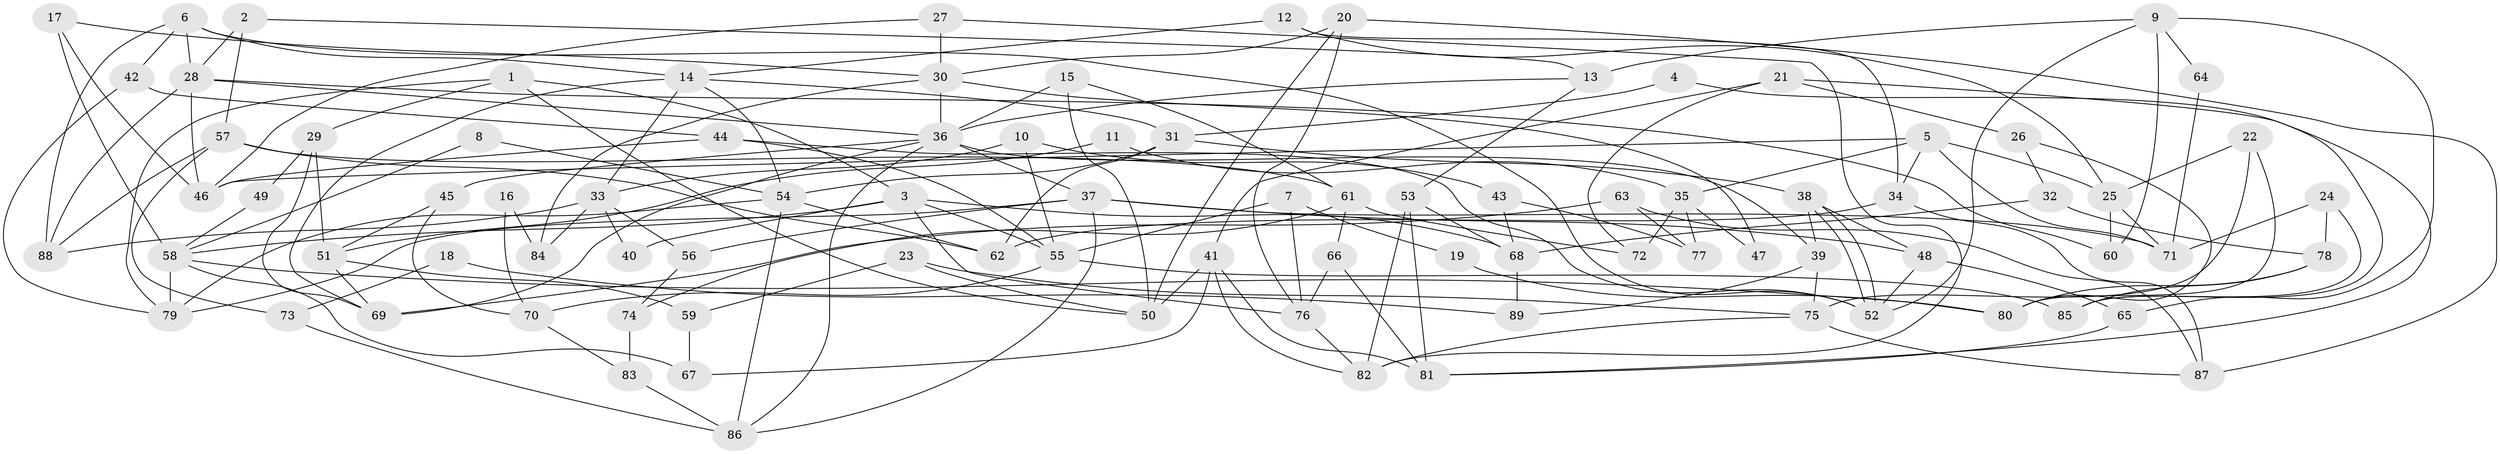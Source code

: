 // coarse degree distribution, {3: 0.1935483870967742, 6: 0.14516129032258066, 4: 0.25806451612903225, 7: 0.08064516129032258, 2: 0.11290322580645161, 12: 0.016129032258064516, 5: 0.14516129032258066, 8: 0.03225806451612903, 10: 0.016129032258064516}
// Generated by graph-tools (version 1.1) at 2025/37/03/04/25 23:37:05]
// undirected, 89 vertices, 178 edges
graph export_dot {
  node [color=gray90,style=filled];
  1;
  2;
  3;
  4;
  5;
  6;
  7;
  8;
  9;
  10;
  11;
  12;
  13;
  14;
  15;
  16;
  17;
  18;
  19;
  20;
  21;
  22;
  23;
  24;
  25;
  26;
  27;
  28;
  29;
  30;
  31;
  32;
  33;
  34;
  35;
  36;
  37;
  38;
  39;
  40;
  41;
  42;
  43;
  44;
  45;
  46;
  47;
  48;
  49;
  50;
  51;
  52;
  53;
  54;
  55;
  56;
  57;
  58;
  59;
  60;
  61;
  62;
  63;
  64;
  65;
  66;
  67;
  68;
  69;
  70;
  71;
  72;
  73;
  74;
  75;
  76;
  77;
  78;
  79;
  80;
  81;
  82;
  83;
  84;
  85;
  86;
  87;
  88;
  89;
  1 -- 50;
  1 -- 79;
  1 -- 3;
  1 -- 29;
  2 -- 57;
  2 -- 28;
  2 -- 13;
  3 -- 68;
  3 -- 40;
  3 -- 55;
  3 -- 58;
  3 -- 76;
  4 -- 81;
  4 -- 31;
  5 -- 46;
  5 -- 34;
  5 -- 25;
  5 -- 35;
  5 -- 71;
  6 -- 52;
  6 -- 28;
  6 -- 14;
  6 -- 42;
  6 -- 88;
  7 -- 55;
  7 -- 76;
  7 -- 19;
  8 -- 54;
  8 -- 58;
  9 -- 60;
  9 -- 13;
  9 -- 52;
  9 -- 64;
  9 -- 65;
  10 -- 55;
  10 -- 33;
  10 -- 43;
  11 -- 51;
  11 -- 35;
  12 -- 14;
  12 -- 25;
  12 -- 34;
  13 -- 53;
  13 -- 36;
  14 -- 54;
  14 -- 31;
  14 -- 33;
  14 -- 69;
  15 -- 50;
  15 -- 36;
  15 -- 61;
  16 -- 84;
  16 -- 70;
  17 -- 30;
  17 -- 58;
  17 -- 46;
  18 -- 89;
  18 -- 73;
  19 -- 80;
  20 -- 87;
  20 -- 30;
  20 -- 50;
  20 -- 76;
  21 -- 72;
  21 -- 41;
  21 -- 26;
  21 -- 85;
  22 -- 75;
  22 -- 25;
  22 -- 80;
  23 -- 50;
  23 -- 59;
  23 -- 75;
  24 -- 71;
  24 -- 78;
  24 -- 85;
  25 -- 71;
  25 -- 60;
  26 -- 80;
  26 -- 32;
  27 -- 46;
  27 -- 82;
  27 -- 30;
  28 -- 46;
  28 -- 36;
  28 -- 60;
  28 -- 88;
  29 -- 69;
  29 -- 49;
  29 -- 51;
  30 -- 36;
  30 -- 47;
  30 -- 84;
  31 -- 38;
  31 -- 54;
  31 -- 62;
  32 -- 78;
  32 -- 68;
  33 -- 88;
  33 -- 40;
  33 -- 56;
  33 -- 84;
  34 -- 62;
  34 -- 87;
  35 -- 77;
  35 -- 47;
  35 -- 72;
  36 -- 37;
  36 -- 39;
  36 -- 45;
  36 -- 69;
  36 -- 86;
  37 -- 79;
  37 -- 56;
  37 -- 48;
  37 -- 71;
  37 -- 86;
  38 -- 52;
  38 -- 52;
  38 -- 48;
  38 -- 39;
  39 -- 75;
  39 -- 89;
  41 -- 82;
  41 -- 81;
  41 -- 50;
  41 -- 67;
  42 -- 44;
  42 -- 79;
  43 -- 68;
  43 -- 77;
  44 -- 55;
  44 -- 52;
  44 -- 46;
  45 -- 51;
  45 -- 70;
  48 -- 52;
  48 -- 65;
  49 -- 58;
  51 -- 69;
  51 -- 59;
  53 -- 82;
  53 -- 81;
  53 -- 68;
  54 -- 86;
  54 -- 62;
  54 -- 79;
  55 -- 85;
  55 -- 70;
  56 -- 74;
  57 -- 88;
  57 -- 62;
  57 -- 61;
  57 -- 73;
  58 -- 79;
  58 -- 67;
  58 -- 80;
  59 -- 67;
  61 -- 66;
  61 -- 72;
  61 -- 74;
  63 -- 87;
  63 -- 69;
  63 -- 77;
  64 -- 71;
  65 -- 81;
  66 -- 76;
  66 -- 81;
  68 -- 89;
  70 -- 83;
  73 -- 86;
  74 -- 83;
  75 -- 82;
  75 -- 87;
  76 -- 82;
  78 -- 80;
  78 -- 85;
  83 -- 86;
}
